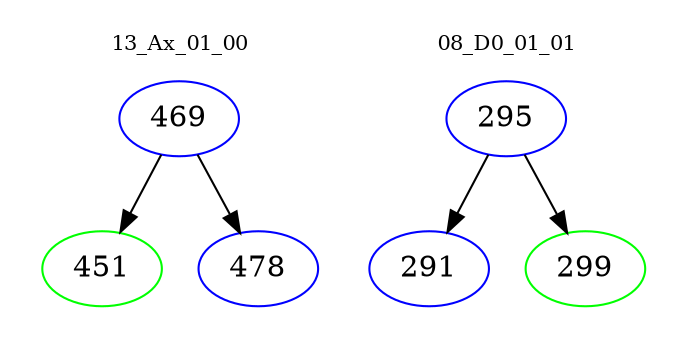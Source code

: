 digraph{
subgraph cluster_0 {
color = white
label = "13_Ax_01_00";
fontsize=10;
T0_469 [label="469", color="blue"]
T0_469 -> T0_451 [color="black"]
T0_451 [label="451", color="green"]
T0_469 -> T0_478 [color="black"]
T0_478 [label="478", color="blue"]
}
subgraph cluster_1 {
color = white
label = "08_D0_01_01";
fontsize=10;
T1_295 [label="295", color="blue"]
T1_295 -> T1_291 [color="black"]
T1_291 [label="291", color="blue"]
T1_295 -> T1_299 [color="black"]
T1_299 [label="299", color="green"]
}
}
